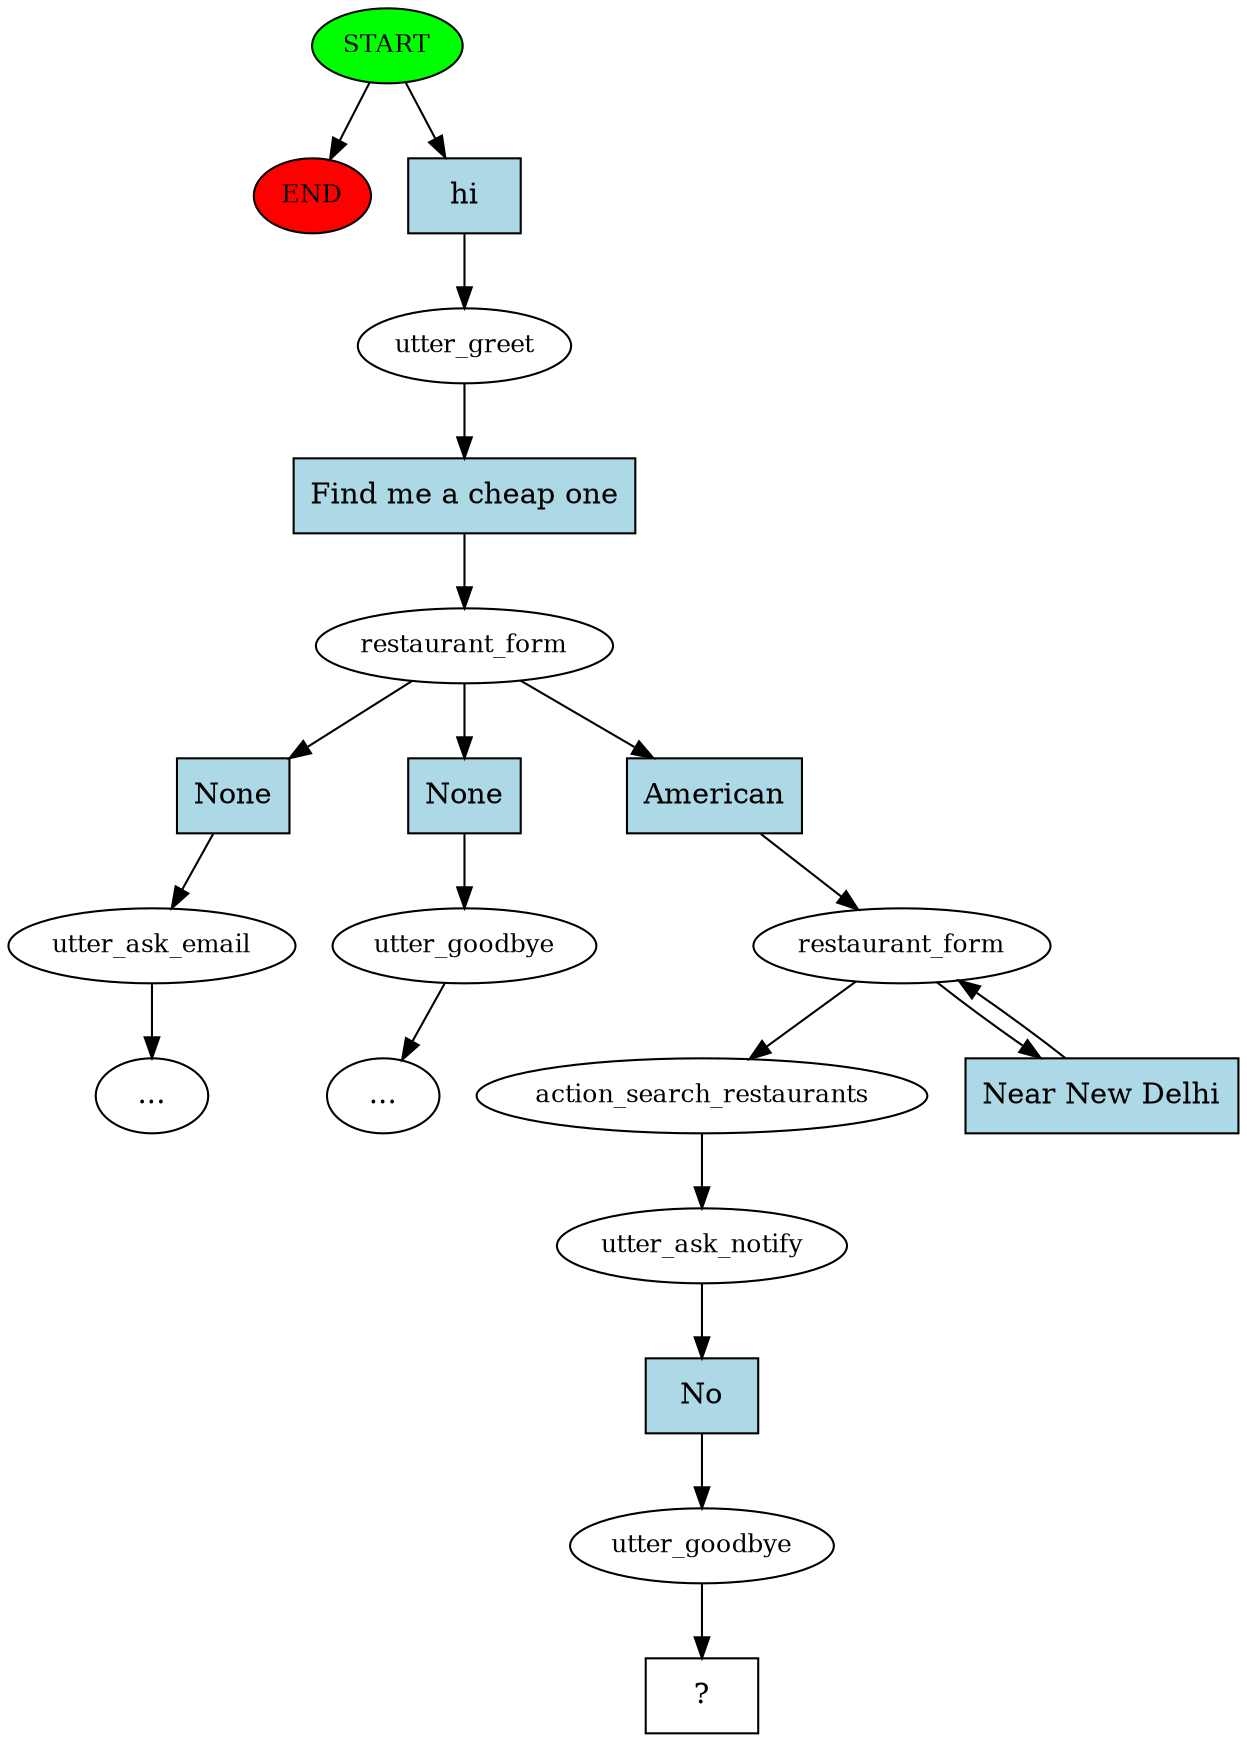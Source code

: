digraph  {
0 [class="start active", fillcolor=green, fontsize=12, label=START, style=filled];
"-1" [class=end, fillcolor=red, fontsize=12, label=END, style=filled];
1 [class=active, fontsize=12, label=utter_greet];
2 [class=active, fontsize=12, label=restaurant_form];
3 [class="", fontsize=12, label=utter_ask_email];
"-3" [class=ellipsis, label="..."];
6 [class="", fontsize=12, label=utter_goodbye];
"-4" [class=ellipsis, label="..."];
9 [class=active, fontsize=12, label=restaurant_form];
11 [class=active, fontsize=12, label=action_search_restaurants];
12 [class=active, fontsize=12, label=utter_ask_notify];
13 [class=active, fontsize=12, label=utter_goodbye];
14 [class="intent dashed active", label="  ?  ", shape=rect];
15 [class="intent active", fillcolor=lightblue, label=hi, shape=rect, style=filled];
16 [class="intent active", fillcolor=lightblue, label="Find me a cheap one", shape=rect, style=filled];
17 [class=intent, fillcolor=lightblue, label=None, shape=rect, style=filled];
18 [class=intent, fillcolor=lightblue, label=None, shape=rect, style=filled];
19 [class="intent active", fillcolor=lightblue, label=American, shape=rect, style=filled];
20 [class="intent active", fillcolor=lightblue, label="Near New Delhi", shape=rect, style=filled];
21 [class="intent active", fillcolor=lightblue, label=No, shape=rect, style=filled];
0 -> "-1"  [class="", key=NONE, label=""];
0 -> 15  [class=active, key=0];
1 -> 16  [class=active, key=0];
2 -> 17  [class="", key=0];
2 -> 18  [class="", key=0];
2 -> 19  [class=active, key=0];
3 -> "-3"  [class="", key=NONE, label=""];
6 -> "-4"  [class="", key=NONE, label=""];
9 -> 11  [class=active, key=NONE, label=""];
9 -> 20  [class=active, key=0];
11 -> 12  [class=active, key=NONE, label=""];
12 -> 21  [class=active, key=0];
13 -> 14  [class=active, key=NONE, label=""];
15 -> 1  [class=active, key=0];
16 -> 2  [class=active, key=0];
17 -> 3  [class="", key=0];
18 -> 6  [class="", key=0];
19 -> 9  [class=active, key=0];
20 -> 9  [class=active, key=0];
21 -> 13  [class=active, key=0];
}
